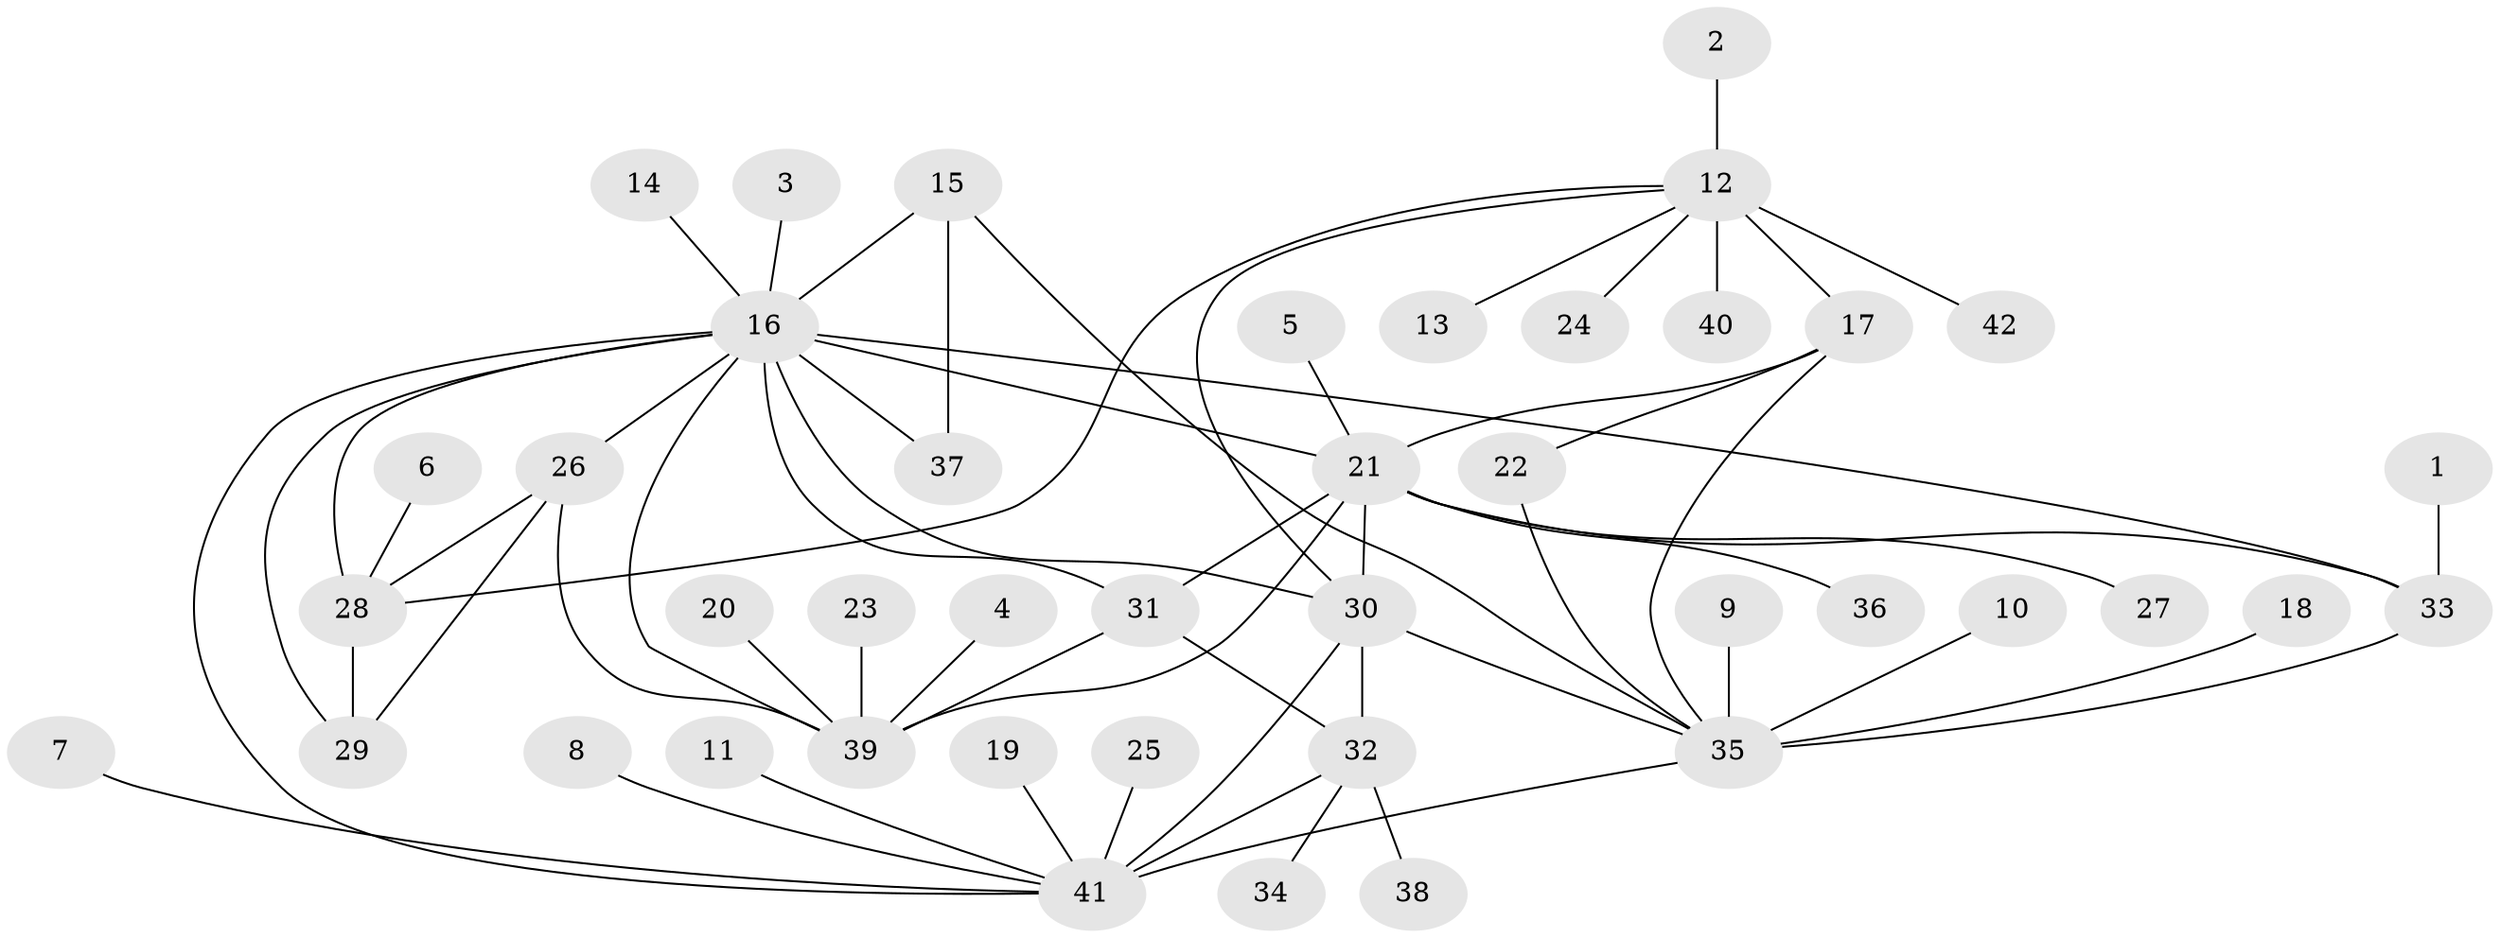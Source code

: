 // original degree distribution, {7: 0.060240963855421686, 5: 0.07228915662650602, 12: 0.012048192771084338, 6: 0.024096385542168676, 11: 0.024096385542168676, 4: 0.024096385542168676, 9: 0.012048192771084338, 8: 0.012048192771084338, 1: 0.5542168674698795, 2: 0.1566265060240964, 3: 0.04819277108433735}
// Generated by graph-tools (version 1.1) at 2025/50/03/09/25 03:50:39]
// undirected, 42 vertices, 61 edges
graph export_dot {
graph [start="1"]
  node [color=gray90,style=filled];
  1;
  2;
  3;
  4;
  5;
  6;
  7;
  8;
  9;
  10;
  11;
  12;
  13;
  14;
  15;
  16;
  17;
  18;
  19;
  20;
  21;
  22;
  23;
  24;
  25;
  26;
  27;
  28;
  29;
  30;
  31;
  32;
  33;
  34;
  35;
  36;
  37;
  38;
  39;
  40;
  41;
  42;
  1 -- 33 [weight=1.0];
  2 -- 12 [weight=1.0];
  3 -- 16 [weight=1.0];
  4 -- 39 [weight=1.0];
  5 -- 21 [weight=1.0];
  6 -- 28 [weight=1.0];
  7 -- 41 [weight=1.0];
  8 -- 41 [weight=1.0];
  9 -- 35 [weight=1.0];
  10 -- 35 [weight=1.0];
  11 -- 41 [weight=1.0];
  12 -- 13 [weight=1.0];
  12 -- 17 [weight=3.0];
  12 -- 24 [weight=1.0];
  12 -- 28 [weight=1.0];
  12 -- 30 [weight=1.0];
  12 -- 40 [weight=1.0];
  12 -- 42 [weight=1.0];
  14 -- 16 [weight=1.0];
  15 -- 16 [weight=1.0];
  15 -- 35 [weight=1.0];
  15 -- 37 [weight=1.0];
  16 -- 21 [weight=1.0];
  16 -- 26 [weight=1.0];
  16 -- 28 [weight=1.0];
  16 -- 29 [weight=1.0];
  16 -- 30 [weight=1.0];
  16 -- 31 [weight=1.0];
  16 -- 33 [weight=1.0];
  16 -- 37 [weight=1.0];
  16 -- 39 [weight=1.0];
  16 -- 41 [weight=1.0];
  17 -- 21 [weight=1.0];
  17 -- 22 [weight=1.0];
  17 -- 35 [weight=1.0];
  18 -- 35 [weight=1.0];
  19 -- 41 [weight=1.0];
  20 -- 39 [weight=1.0];
  21 -- 27 [weight=1.0];
  21 -- 30 [weight=1.0];
  21 -- 31 [weight=1.0];
  21 -- 33 [weight=1.0];
  21 -- 36 [weight=1.0];
  21 -- 39 [weight=1.0];
  22 -- 35 [weight=1.0];
  23 -- 39 [weight=1.0];
  25 -- 41 [weight=1.0];
  26 -- 28 [weight=1.0];
  26 -- 29 [weight=1.0];
  26 -- 39 [weight=1.0];
  28 -- 29 [weight=1.0];
  30 -- 32 [weight=2.0];
  30 -- 35 [weight=1.0];
  30 -- 41 [weight=2.0];
  31 -- 32 [weight=1.0];
  31 -- 39 [weight=1.0];
  32 -- 34 [weight=1.0];
  32 -- 38 [weight=1.0];
  32 -- 41 [weight=1.0];
  33 -- 35 [weight=3.0];
  35 -- 41 [weight=1.0];
}

